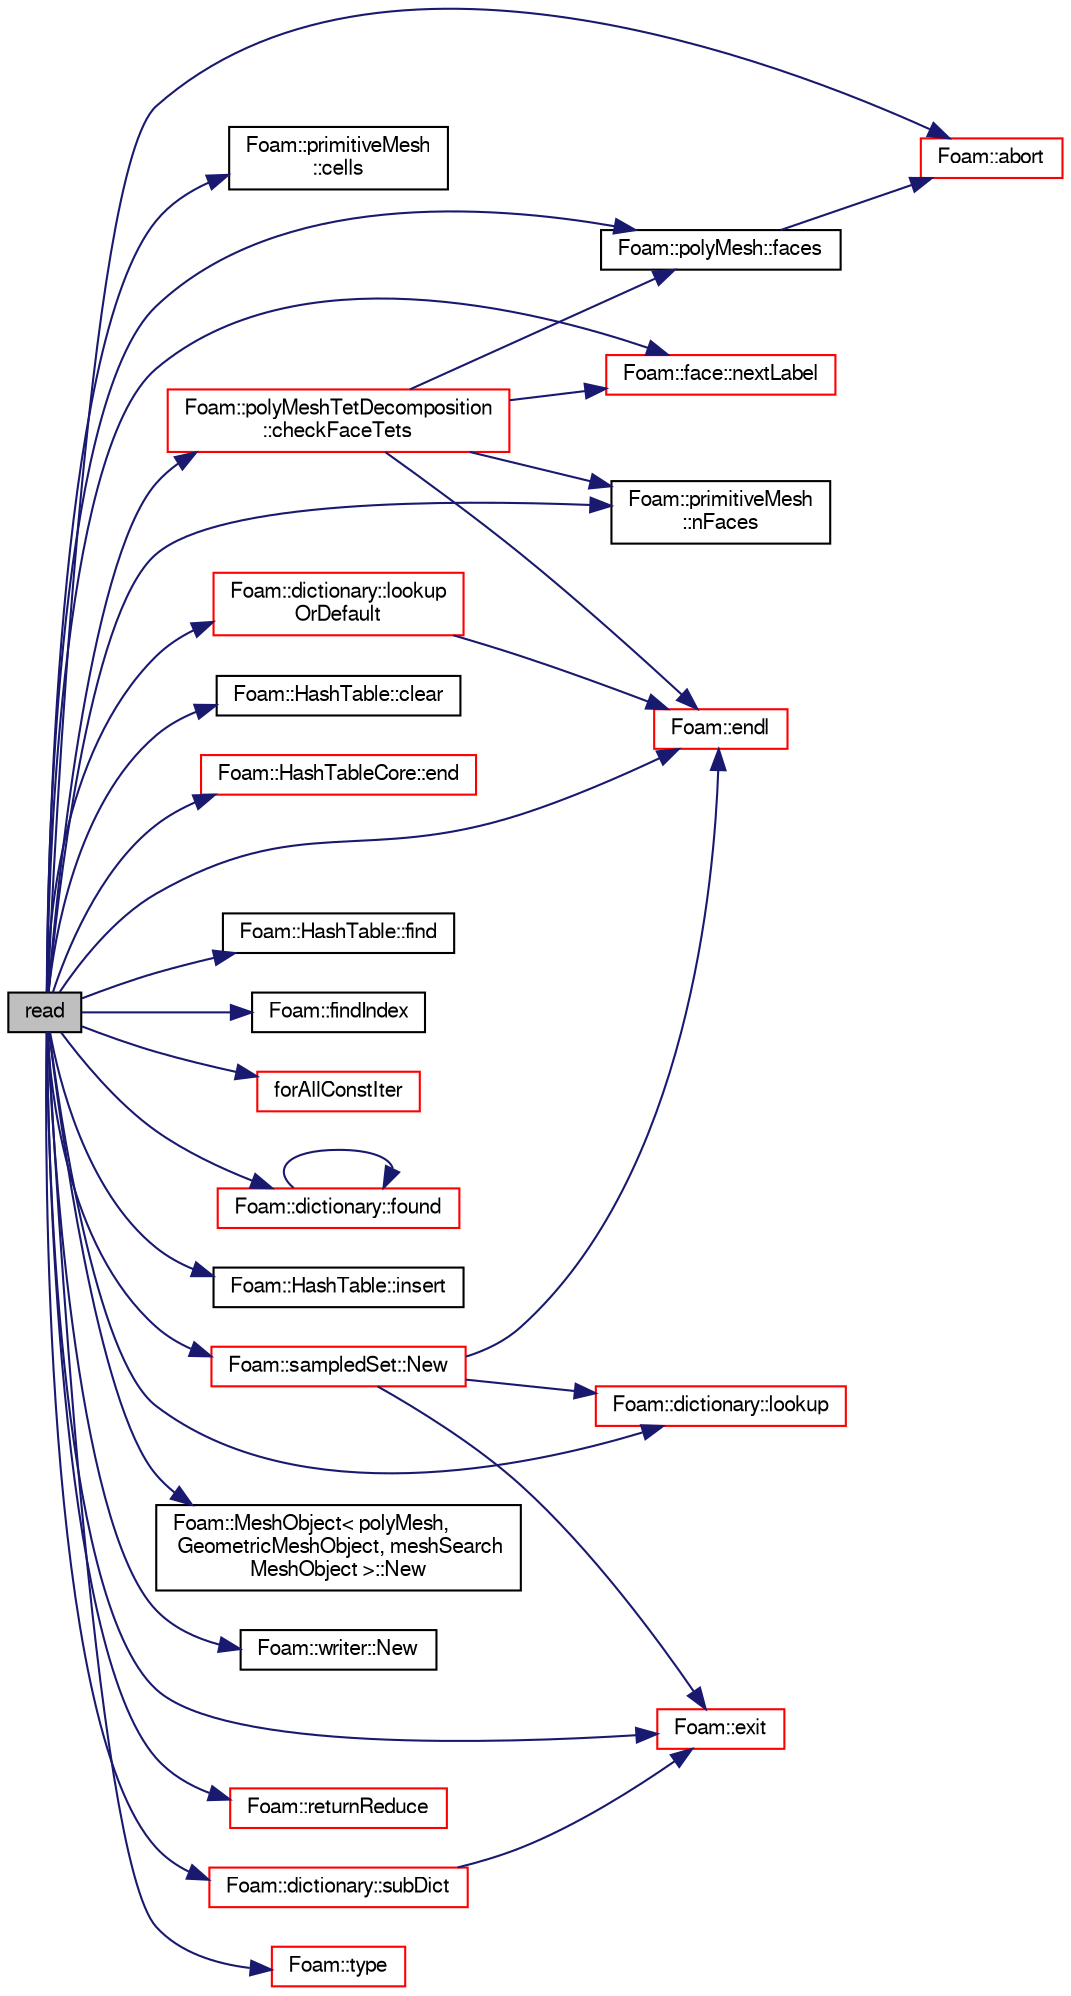 digraph "read"
{
  bgcolor="transparent";
  edge [fontname="FreeSans",fontsize="10",labelfontname="FreeSans",labelfontsize="10"];
  node [fontname="FreeSans",fontsize="10",shape=record];
  rankdir="LR";
  Node379 [label="read",height=0.2,width=0.4,color="black", fillcolor="grey75", style="filled", fontcolor="black"];
  Node379 -> Node380 [color="midnightblue",fontsize="10",style="solid",fontname="FreeSans"];
  Node380 [label="Foam::abort",height=0.2,width=0.4,color="red",URL="$a21124.html#a447107a607d03e417307c203fa5fb44b"];
  Node379 -> Node423 [color="midnightblue",fontsize="10",style="solid",fontname="FreeSans"];
  Node423 [label="Foam::primitiveMesh\l::cells",height=0.2,width=0.4,color="black",URL="$a27530.html#af19bf800d725a623c7b1d0101d65e7d3"];
  Node379 -> Node424 [color="midnightblue",fontsize="10",style="solid",fontname="FreeSans"];
  Node424 [label="Foam::polyMeshTetDecomposition\l::checkFaceTets",height=0.2,width=0.4,color="red",URL="$a27418.html#a73ef5247a1e78210c08a4a9ef6222e9f",tooltip="Check face-decomposition tet volume. "];
  Node424 -> Node388 [color="midnightblue",fontsize="10",style="solid",fontname="FreeSans"];
  Node388 [label="Foam::endl",height=0.2,width=0.4,color="red",URL="$a21124.html#a2db8fe02a0d3909e9351bb4275b23ce4",tooltip="Add newline and flush stream. "];
  Node424 -> Node446 [color="midnightblue",fontsize="10",style="solid",fontname="FreeSans"];
  Node446 [label="Foam::polyMesh::faces",height=0.2,width=0.4,color="black",URL="$a27410.html#a431c0a24765f0bb6d32f6a03ce0e9b57",tooltip="Return raw faces. "];
  Node446 -> Node380 [color="midnightblue",fontsize="10",style="solid",fontname="FreeSans"];
  Node424 -> Node469 [color="midnightblue",fontsize="10",style="solid",fontname="FreeSans"];
  Node469 [label="Foam::face::nextLabel",height=0.2,width=0.4,color="red",URL="$a27218.html#a8d8ab7da5fc0315042faf1b6dcf64f4a",tooltip="Next vertex on face. "];
  Node424 -> Node437 [color="midnightblue",fontsize="10",style="solid",fontname="FreeSans"];
  Node437 [label="Foam::primitiveMesh\l::nFaces",height=0.2,width=0.4,color="black",URL="$a27530.html#abe602c985a3c9ffa67176e969e77ca6f"];
  Node379 -> Node485 [color="midnightblue",fontsize="10",style="solid",fontname="FreeSans"];
  Node485 [label="Foam::HashTable::clear",height=0.2,width=0.4,color="black",URL="$a25702.html#ac8bb3912a3ce86b15842e79d0b421204",tooltip="Clear all entries from table. "];
  Node379 -> Node486 [color="midnightblue",fontsize="10",style="solid",fontname="FreeSans"];
  Node486 [label="Foam::HashTableCore::end",height=0.2,width=0.4,color="red",URL="$a25706.html#a540580a296c0ff351686ceb4f27b6fe6",tooltip="iteratorEnd set to beyond the end of any HashTable "];
  Node379 -> Node388 [color="midnightblue",fontsize="10",style="solid",fontname="FreeSans"];
  Node379 -> Node489 [color="midnightblue",fontsize="10",style="solid",fontname="FreeSans"];
  Node489 [label="Foam::exit",height=0.2,width=0.4,color="red",URL="$a21124.html#a06ca7250d8e89caf05243ec094843642"];
  Node379 -> Node446 [color="midnightblue",fontsize="10",style="solid",fontname="FreeSans"];
  Node379 -> Node493 [color="midnightblue",fontsize="10",style="solid",fontname="FreeSans"];
  Node493 [label="Foam::HashTable::find",height=0.2,width=0.4,color="black",URL="$a25702.html#a76b2c74ebd9f33fa9f76261b027ffc11",tooltip="Find and return an iterator set at the hashedEntry. "];
  Node379 -> Node494 [color="midnightblue",fontsize="10",style="solid",fontname="FreeSans"];
  Node494 [label="Foam::findIndex",height=0.2,width=0.4,color="black",URL="$a21124.html#ac16695f83f370df159eed19f92d095fb",tooltip="Find first occurence of given element and return index,. "];
  Node379 -> Node495 [color="midnightblue",fontsize="10",style="solid",fontname="FreeSans"];
  Node495 [label="forAllConstIter",height=0.2,width=0.4,color="red",URL="$a38141.html#ae21e2836509b0fa7f7cedf6493b11b09"];
  Node379 -> Node501 [color="midnightblue",fontsize="10",style="solid",fontname="FreeSans"];
  Node501 [label="Foam::dictionary::found",height=0.2,width=0.4,color="red",URL="$a26014.html#adcd3d5d43253006ef145e56b43025d28",tooltip="Search dictionary for given keyword. "];
  Node501 -> Node501 [color="midnightblue",fontsize="10",style="solid",fontname="FreeSans"];
  Node379 -> Node629 [color="midnightblue",fontsize="10",style="solid",fontname="FreeSans"];
  Node629 [label="Foam::HashTable::insert",height=0.2,width=0.4,color="black",URL="$a25702.html#a5eee1e0e199ad59b9cb3916cd42156e0",tooltip="Insert a new hashedEntry. "];
  Node379 -> Node503 [color="midnightblue",fontsize="10",style="solid",fontname="FreeSans"];
  Node503 [label="Foam::dictionary::lookup",height=0.2,width=0.4,color="red",URL="$a26014.html#a6a0727fa523e48977e27348663def509",tooltip="Find and return an entry data stream. "];
  Node379 -> Node719 [color="midnightblue",fontsize="10",style="solid",fontname="FreeSans"];
  Node719 [label="Foam::dictionary::lookup\lOrDefault",height=0.2,width=0.4,color="red",URL="$a26014.html#a69ee064dcc6d649df523e02e5c242922",tooltip="Find and return a T,. "];
  Node719 -> Node388 [color="midnightblue",fontsize="10",style="solid",fontname="FreeSans"];
  Node379 -> Node722 [color="midnightblue",fontsize="10",style="solid",fontname="FreeSans"];
  Node722 [label="Foam::MeshObject\< polyMesh,\l GeometricMeshObject, meshSearch\lMeshObject \>::New",height=0.2,width=0.4,color="black",URL="$a27138.html#ab61cc2091ec1fd7e08e8948e84235a05"];
  Node379 -> Node723 [color="midnightblue",fontsize="10",style="solid",fontname="FreeSans"];
  Node723 [label="Foam::writer::New",height=0.2,width=0.4,color="black",URL="$a21878.html#aae3b42e8c361cdb185c69285fcf9efd7",tooltip="Return a reference to the selected writer. "];
  Node379 -> Node724 [color="midnightblue",fontsize="10",style="solid",fontname="FreeSans"];
  Node724 [label="Foam::sampledSet::New",height=0.2,width=0.4,color="red",URL="$a29314.html#ada07e0122f74ef1e89c399515744d472",tooltip="Return a reference to the selected sampledSet. "];
  Node724 -> Node388 [color="midnightblue",fontsize="10",style="solid",fontname="FreeSans"];
  Node724 -> Node489 [color="midnightblue",fontsize="10",style="solid",fontname="FreeSans"];
  Node724 -> Node503 [color="midnightblue",fontsize="10",style="solid",fontname="FreeSans"];
  Node379 -> Node469 [color="midnightblue",fontsize="10",style="solid",fontname="FreeSans"];
  Node379 -> Node437 [color="midnightblue",fontsize="10",style="solid",fontname="FreeSans"];
  Node379 -> Node725 [color="midnightblue",fontsize="10",style="solid",fontname="FreeSans"];
  Node725 [label="Foam::returnReduce",height=0.2,width=0.4,color="red",URL="$a21124.html#a8d528a67d2a9c6fe4fb94bc86872624b"];
  Node379 -> Node645 [color="midnightblue",fontsize="10",style="solid",fontname="FreeSans"];
  Node645 [label="Foam::dictionary::subDict",height=0.2,width=0.4,color="red",URL="$a26014.html#aaa26b5f2da6aff5a6a59af5407f1bf59",tooltip="Find and return a sub-dictionary. "];
  Node645 -> Node489 [color="midnightblue",fontsize="10",style="solid",fontname="FreeSans"];
  Node379 -> Node567 [color="midnightblue",fontsize="10",style="solid",fontname="FreeSans"];
  Node567 [label="Foam::type",height=0.2,width=0.4,color="red",URL="$a21124.html#aec48583af672626378f501eb9fc32cd1",tooltip="Return the file type: DIRECTORY or FILE. "];
}
